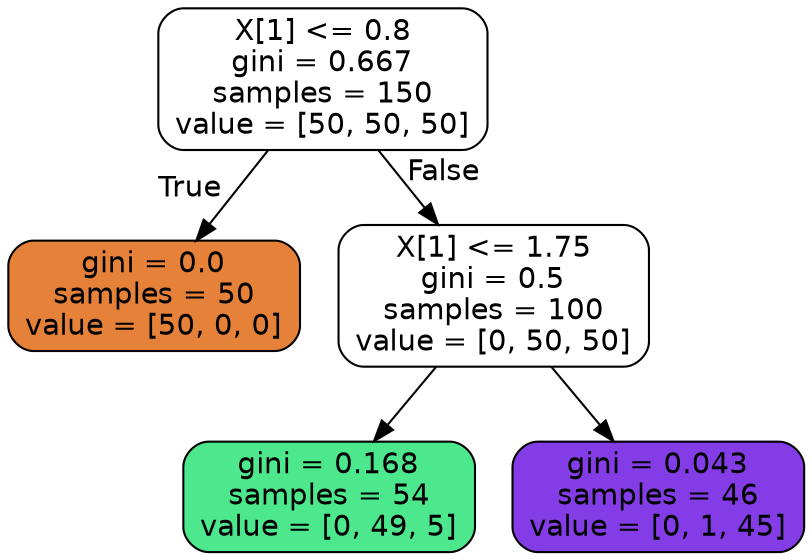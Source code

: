 digraph Tree {
node [shape=box, style="filled, rounded", color="black", fontname="helvetica"] ;
edge [fontname="helvetica"] ;
0 [label="X[1] <= 0.8\ngini = 0.667\nsamples = 150\nvalue = [50, 50, 50]", fillcolor="#ffffff"] ;
1 [label="gini = 0.0\nsamples = 50\nvalue = [50, 0, 0]", fillcolor="#e58139"] ;
0 -> 1 [labeldistance=2.5, labelangle=45, headlabel="True"] ;
2 [label="X[1] <= 1.75\ngini = 0.5\nsamples = 100\nvalue = [0, 50, 50]", fillcolor="#ffffff"] ;
0 -> 2 [labeldistance=2.5, labelangle=-45, headlabel="False"] ;
3 [label="gini = 0.168\nsamples = 54\nvalue = [0, 49, 5]", fillcolor="#4de88e"] ;
2 -> 3 ;
4 [label="gini = 0.043\nsamples = 46\nvalue = [0, 1, 45]", fillcolor="#843de6"] ;
2 -> 4 ;
}